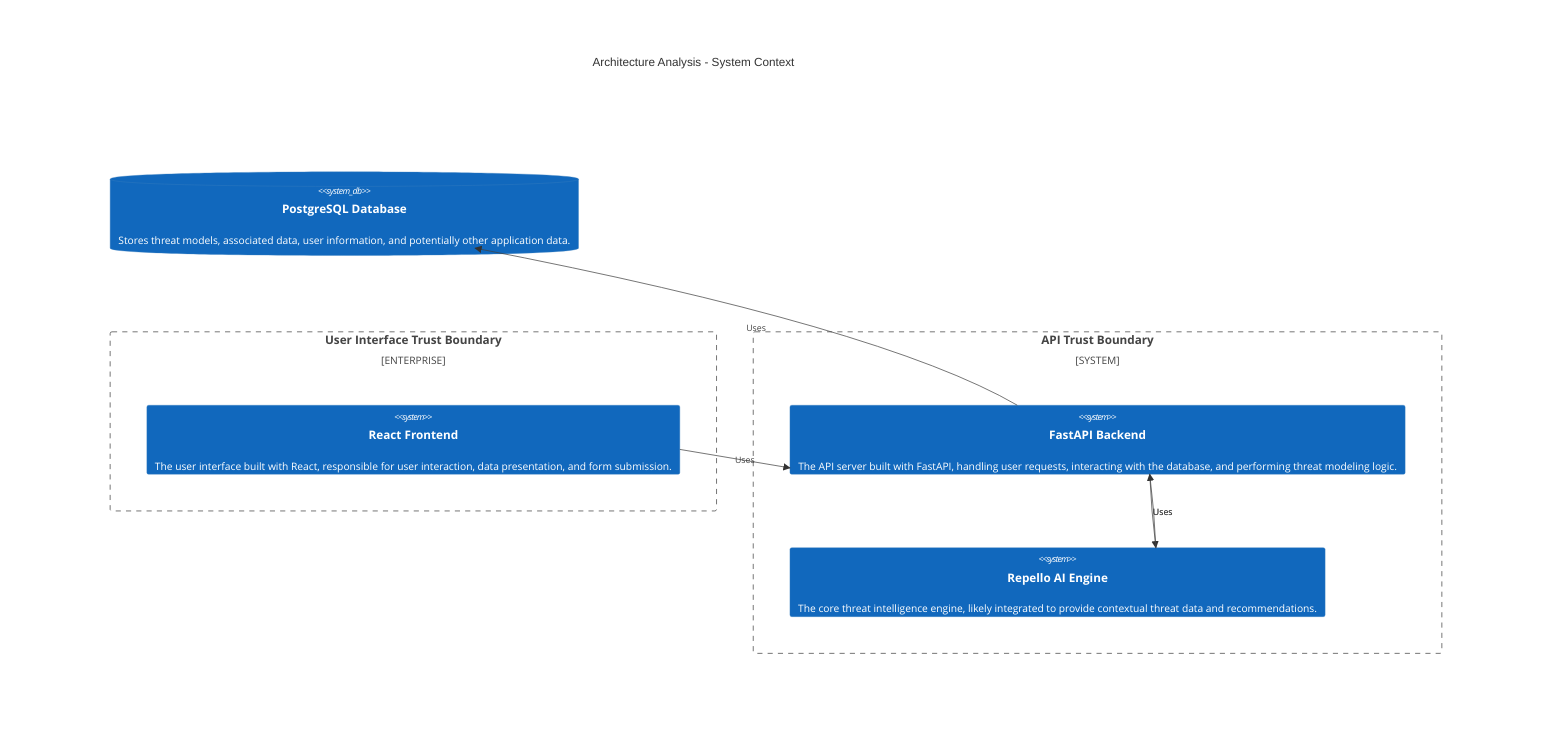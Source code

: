 C4Context
    title Architecture Analysis - System Context
    Enterprise_Boundary(tb_User_Interface_Trust_Boundary, "User Interface Trust Boundary") {
        System(React_Frontend, "React Frontend", "The user interface built with React, responsible for user interaction, data presentation, and form submission.")
        System(FastAPI_Backend, "FastAPI Backend", "The API server built with FastAPI, handling user requests, interacting with the database, and performing threat modeling logic.")
    }
    System_Boundary(tb_API_Trust_Boundary, "API Trust Boundary") {
        System(FastAPI_Backend, "FastAPI Backend", "The API server built with FastAPI, handling user requests, interacting with the database, and performing threat modeling logic.")
        System(Repello_AI_Engine, "Repello AI Engine", "The core threat intelligence engine, likely integrated to provide contextual threat data and recommendations.")
    }
    SystemDb(PostgreSQL_Database, "PostgreSQL Database", "Stores threat models, associated data, user information, and potentially other application data.")

    Rel(React_Frontend, FastAPI_Backend, "Uses")
    Rel(FastAPI_Backend, PostgreSQL_Database, "Uses")
    Rel(FastAPI_Backend, Repello_AI_Engine, "Uses")
    Rel(Repello_AI_Engine, FastAPI_Backend, "Uses")